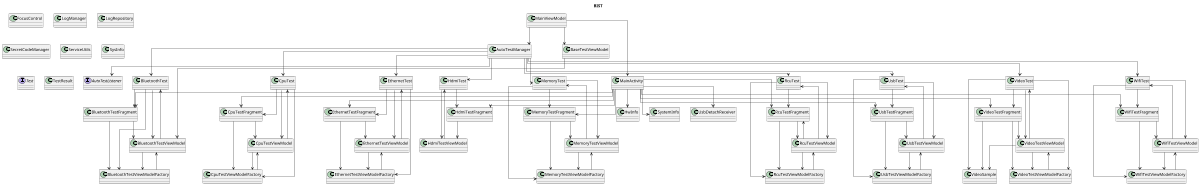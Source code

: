@startuml
title BIST

top to bottom direction
skinparam linetype ortho
skinparam wrapWidth 250
scale max 1200 width
skinparam classAttributeIconSize 0
skinparam groupInheritance 2

' --- Class & Interface Definitions ---
interface "AutoTestListener"
class "AutoTestManager"
class "BaseTestViewModel"
class "BluetoothTest"
class "BluetoothTestFragment"
class "BluetoothTestViewModel"
class "BluetoothTestViewModelFactory"
class "CpuTest"
class "CpuTestFragment"
class "CpuTestViewModel"
class "CpuTestViewModelFactory"
class "EthernetTest"
class "EthernetTestFragment"
class "EthernetTestViewModel"
class "EthernetTestViewModelFactory"
class "FocusControl"
class "HdmiTest"
class "HdmiTestFragment"
class "HdmiTestViewModel"
class "HwInfo"
class "LogManager"
class "LogRepository"
class "MainActivity"
class "MainViewModel"
class "MemoryTest"
class "MemoryTestFragment"
class "MemoryTestViewModel"
class "MemoryTestViewModelFactory"
class "RcuTest"
class "RcuTestFragment"
class "RcuTestViewModel"
class "RcuTestViewModelFactory"
class "SecretCodeManager"
class "ServiceUtils"
class "SysInfo"
class "SystemInfo"
interface "Test"
class "TestResult"
class "UsbDetachReceiver"
class "UsbTest"
class "UsbTestFragment"
class "UsbTestViewModel"
class "UsbTestViewModelFactory"
class "VideoSample"
class "VideoTest"
class "VideoTestFragment"
class "VideoTestViewModel"
class "VideoTestViewModelFactory"
class "WifiTest"
class "WifiTestFragment"
class "WifiTestViewModel"
class "WifiTestViewModelFactory"

AutoTestManager --> MemoryTest
AutoTestManager --> UsbTest
AutoTestManager --> RcuTest
AutoTestManager --> VideoTest
AutoTestManager --> HdmiTest
AutoTestManager --> EthernetTest
AutoTestManager --> WifiTest
AutoTestManager --> CpuTest
AutoTestManager --> BluetoothTest
AutoTestManager --> AutoTestListener
BaseTestViewModel --> BluetoothTestViewModel
BluetoothTest --> BluetoothTestFragment
BluetoothTest --> BluetoothTestViewModelFactory
BluetoothTest --> BluetoothTestViewModel
BluetoothTestFragment --> BluetoothTestViewModelFactory
BluetoothTestFragment --> BluetoothTestViewModel
BluetoothTestViewModel --> BluetoothTestViewModelFactory
BluetoothTestViewModel --> BluetoothTest
BluetoothTestViewModelFactory --> BluetoothTestViewModel
CpuTest --> CpuTestViewModelFactory
CpuTest --> CpuTestViewModel
CpuTest --> CpuTestFragment
CpuTestFragment --> CpuTestViewModel
CpuTestFragment --> CpuTestViewModelFactory
CpuTestViewModel --> CpuTest
CpuTestViewModel --> CpuTestViewModelFactory
CpuTestViewModelFactory --> CpuTestViewModel
EthernetTest --> EthernetTestFragment
EthernetTest --> EthernetTestViewModelFactory
EthernetTest --> EthernetTestViewModel
EthernetTestFragment --> EthernetTestViewModelFactory
EthernetTestFragment --> EthernetTestViewModel
EthernetTestViewModel --> EthernetTestViewModelFactory
EthernetTestViewModel --> EthernetTest
EthernetTestViewModelFactory --> EthernetTestViewModel
HdmiTest --> HdmiTestViewModel
HdmiTest --> HdmiTestFragment
HdmiTestFragment --> HdmiTestViewModel
HdmiTestViewModel --> HdmiTest
MainActivity --> HwInfo
MainActivity --> HdmiTestFragment
MainActivity --> EthernetTestFragment
MainActivity --> SystemInfo
MainActivity --> BluetoothTestFragment
MainActivity --> WifiTestFragment
MainActivity --> UsbDetachReceiver
MainActivity --> VideoTestFragment
MainActivity --> RcuTestFragment
MainActivity --> UsbTestFragment
MainActivity --> CpuTestFragment
MainActivity --> MemoryTestFragment
MainViewModel --> AutoTestManager
MainViewModel --> MainActivity
MainViewModel --> BaseTestViewModel
MemoryTest --> MemoryTestViewModel
MemoryTest --> MemoryTestFragment
MemoryTest --> MemoryTestViewModelFactory
MemoryTestFragment --> MemoryTestViewModel
MemoryTestFragment --> MemoryTestViewModelFactory
MemoryTestViewModel --> MemoryTest
MemoryTestViewModel --> MemoryTestViewModelFactory
MemoryTestViewModelFactory --> MemoryTestViewModel
RcuTest --> RcuTestViewModelFactory
RcuTest --> RcuTestViewModel
RcuTest --> RcuTestFragment
RcuTestFragment --> RcuTestViewModel
RcuTestFragment --> RcuTestViewModelFactory
RcuTestViewModel --> RcuTestViewModelFactory
RcuTestViewModel --> RcuTestFragment
RcuTestViewModel --> RcuTest
RcuTestViewModelFactory --> RcuTestViewModel
UsbTest --> UsbTestViewModelFactory
UsbTest --> UsbTestFragment
UsbTest --> UsbTestViewModel
UsbTestFragment --> UsbTestViewModel
UsbTestFragment --> UsbTestViewModelFactory
UsbTestViewModel --> UsbTest
UsbTestViewModel --> UsbTestViewModelFactory
UsbTestViewModelFactory --> UsbTestViewModel
VideoTest --> VideoTestViewModel
VideoTest --> VideoSample
VideoTest --> VideoTestFragment
VideoTest --> VideoTestViewModelFactory
VideoTestFragment --> VideoTestViewModel
VideoTestFragment --> VideoSample
VideoTestFragment --> VideoTestViewModelFactory
VideoTestViewModel --> VideoSample
VideoTestViewModel --> VideoTest
VideoTestViewModel --> VideoTestViewModelFactory
VideoTestViewModelFactory --> VideoTestViewModel
WifiTest --> WifiTestFragment
WifiTest --> WifiTestViewModel
WifiTest --> WifiTestViewModelFactory
WifiTestFragment --> WifiTestViewModel
WifiTestFragment --> WifiTestViewModelFactory
WifiTestViewModel --> WifiTestViewModelFactory
WifiTestViewModel --> WifiTest
WifiTestViewModelFactory --> WifiTestViewModel

@enduml
